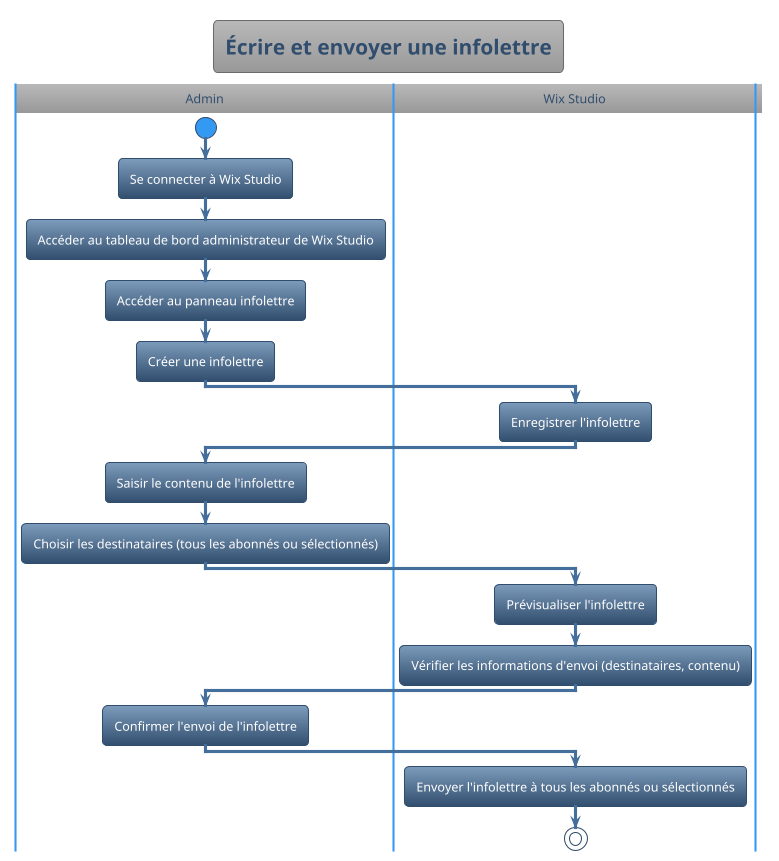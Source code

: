 @startuml
!theme spacelab
title Écrire et envoyer une infolettre
|Admin|
start
:Se connecter à Wix Studio;
:Accéder au tableau de bord administrateur de Wix Studio;
:Accéder au panneau infolettre;
:Créer une infolettre;
|Wix Studio|
:Enregistrer l'infolettre;
|Admin|
:Saisir le contenu de l'infolettre;
:Choisir les destinataires (tous les abonnés ou sélectionnés);
|Wix Studio|
:Prévisualiser l'infolettre;
:Vérifier les informations d'envoi (destinataires, contenu);
|Admin|
:Confirmer l'envoi de l'infolettre;
|Wix Studio|
:Envoyer l'infolettre à tous les abonnés ou sélectionnés;
stop
@enduml
